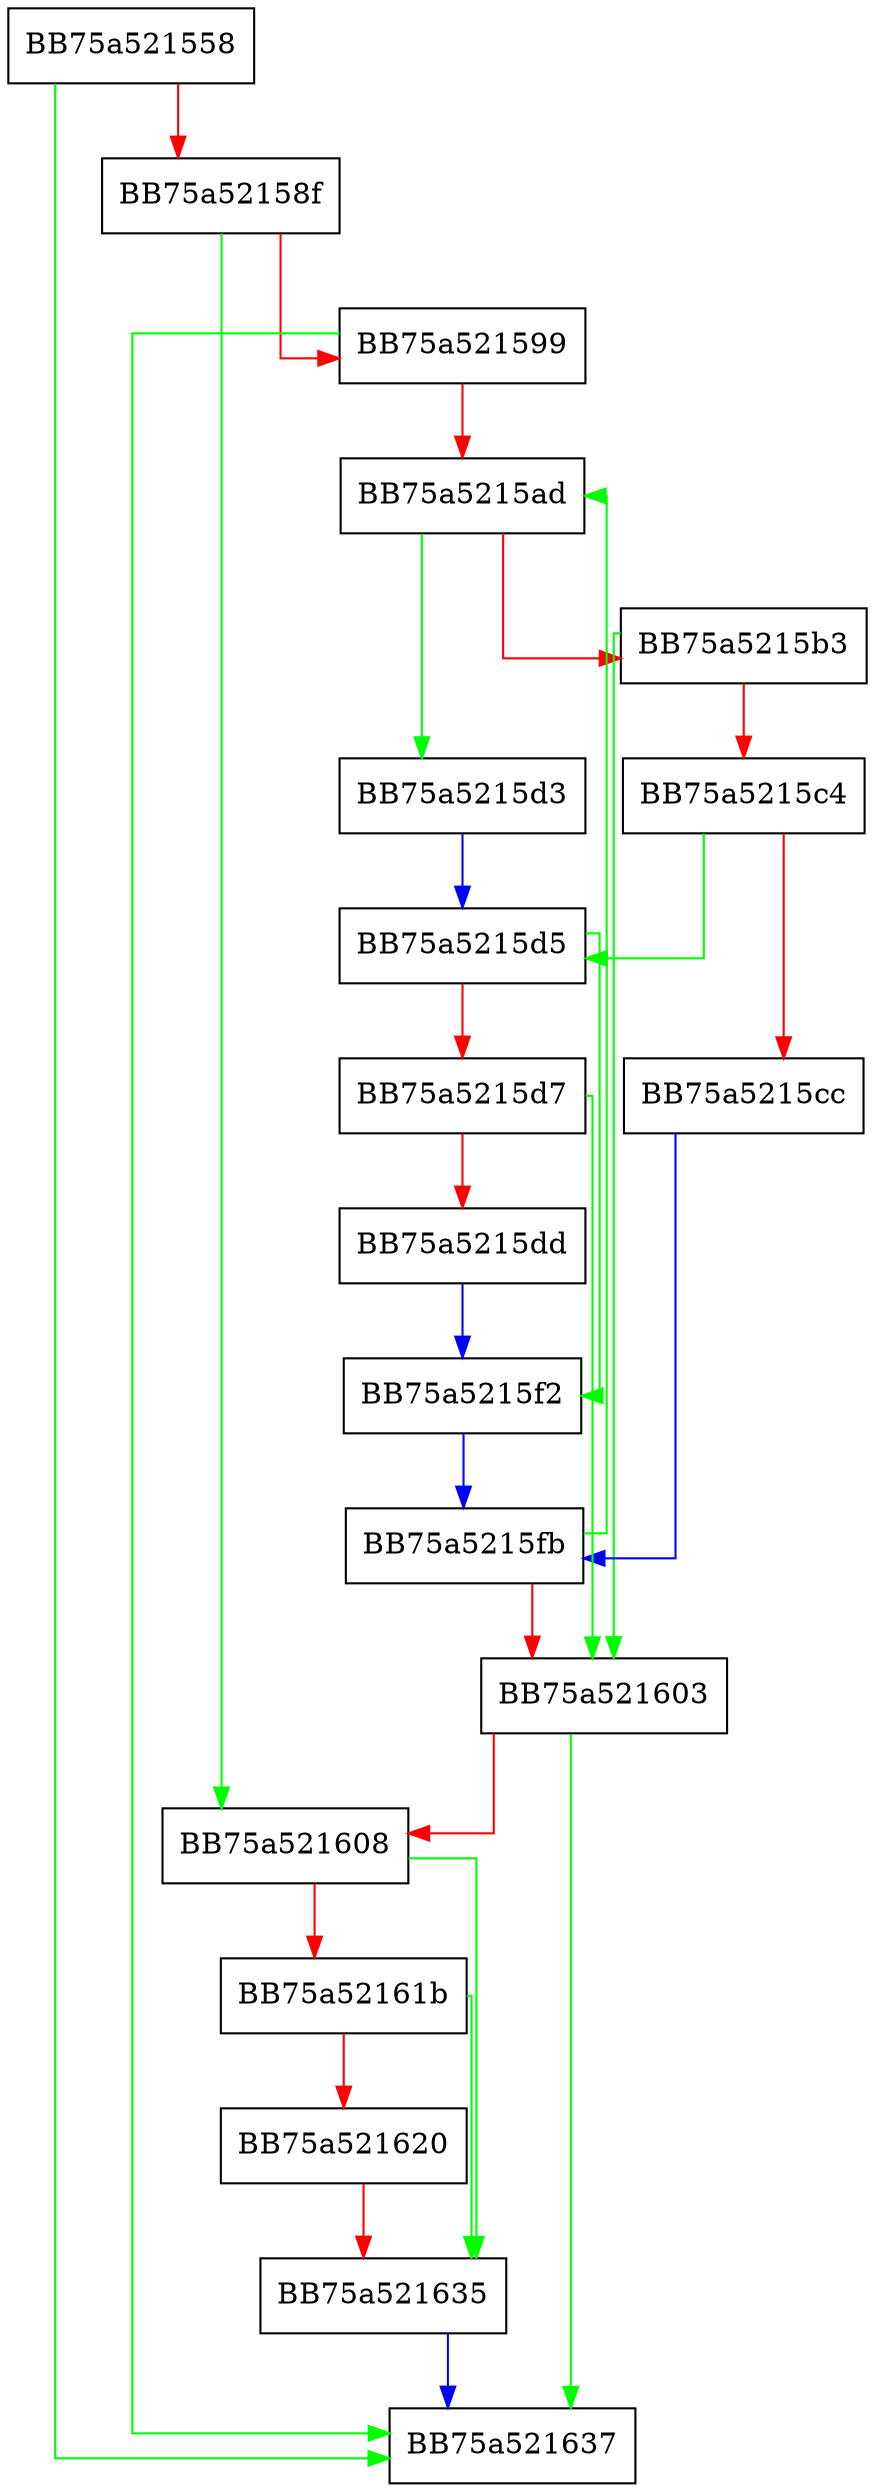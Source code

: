 digraph GetEmptyStreamBITCount {
  node [shape="box"];
  graph [splines=ortho];
  BB75a521558 -> BB75a521637 [color="green"];
  BB75a521558 -> BB75a52158f [color="red"];
  BB75a52158f -> BB75a521608 [color="green"];
  BB75a52158f -> BB75a521599 [color="red"];
  BB75a521599 -> BB75a521637 [color="green"];
  BB75a521599 -> BB75a5215ad [color="red"];
  BB75a5215ad -> BB75a5215d3 [color="green"];
  BB75a5215ad -> BB75a5215b3 [color="red"];
  BB75a5215b3 -> BB75a521603 [color="green"];
  BB75a5215b3 -> BB75a5215c4 [color="red"];
  BB75a5215c4 -> BB75a5215d5 [color="green"];
  BB75a5215c4 -> BB75a5215cc [color="red"];
  BB75a5215cc -> BB75a5215fb [color="blue"];
  BB75a5215d3 -> BB75a5215d5 [color="blue"];
  BB75a5215d5 -> BB75a5215f2 [color="green"];
  BB75a5215d5 -> BB75a5215d7 [color="red"];
  BB75a5215d7 -> BB75a521603 [color="green"];
  BB75a5215d7 -> BB75a5215dd [color="red"];
  BB75a5215dd -> BB75a5215f2 [color="blue"];
  BB75a5215f2 -> BB75a5215fb [color="blue"];
  BB75a5215fb -> BB75a5215ad [color="green"];
  BB75a5215fb -> BB75a521603 [color="red"];
  BB75a521603 -> BB75a521637 [color="green"];
  BB75a521603 -> BB75a521608 [color="red"];
  BB75a521608 -> BB75a521635 [color="green"];
  BB75a521608 -> BB75a52161b [color="red"];
  BB75a52161b -> BB75a521635 [color="green"];
  BB75a52161b -> BB75a521620 [color="red"];
  BB75a521620 -> BB75a521635 [color="red"];
  BB75a521635 -> BB75a521637 [color="blue"];
}